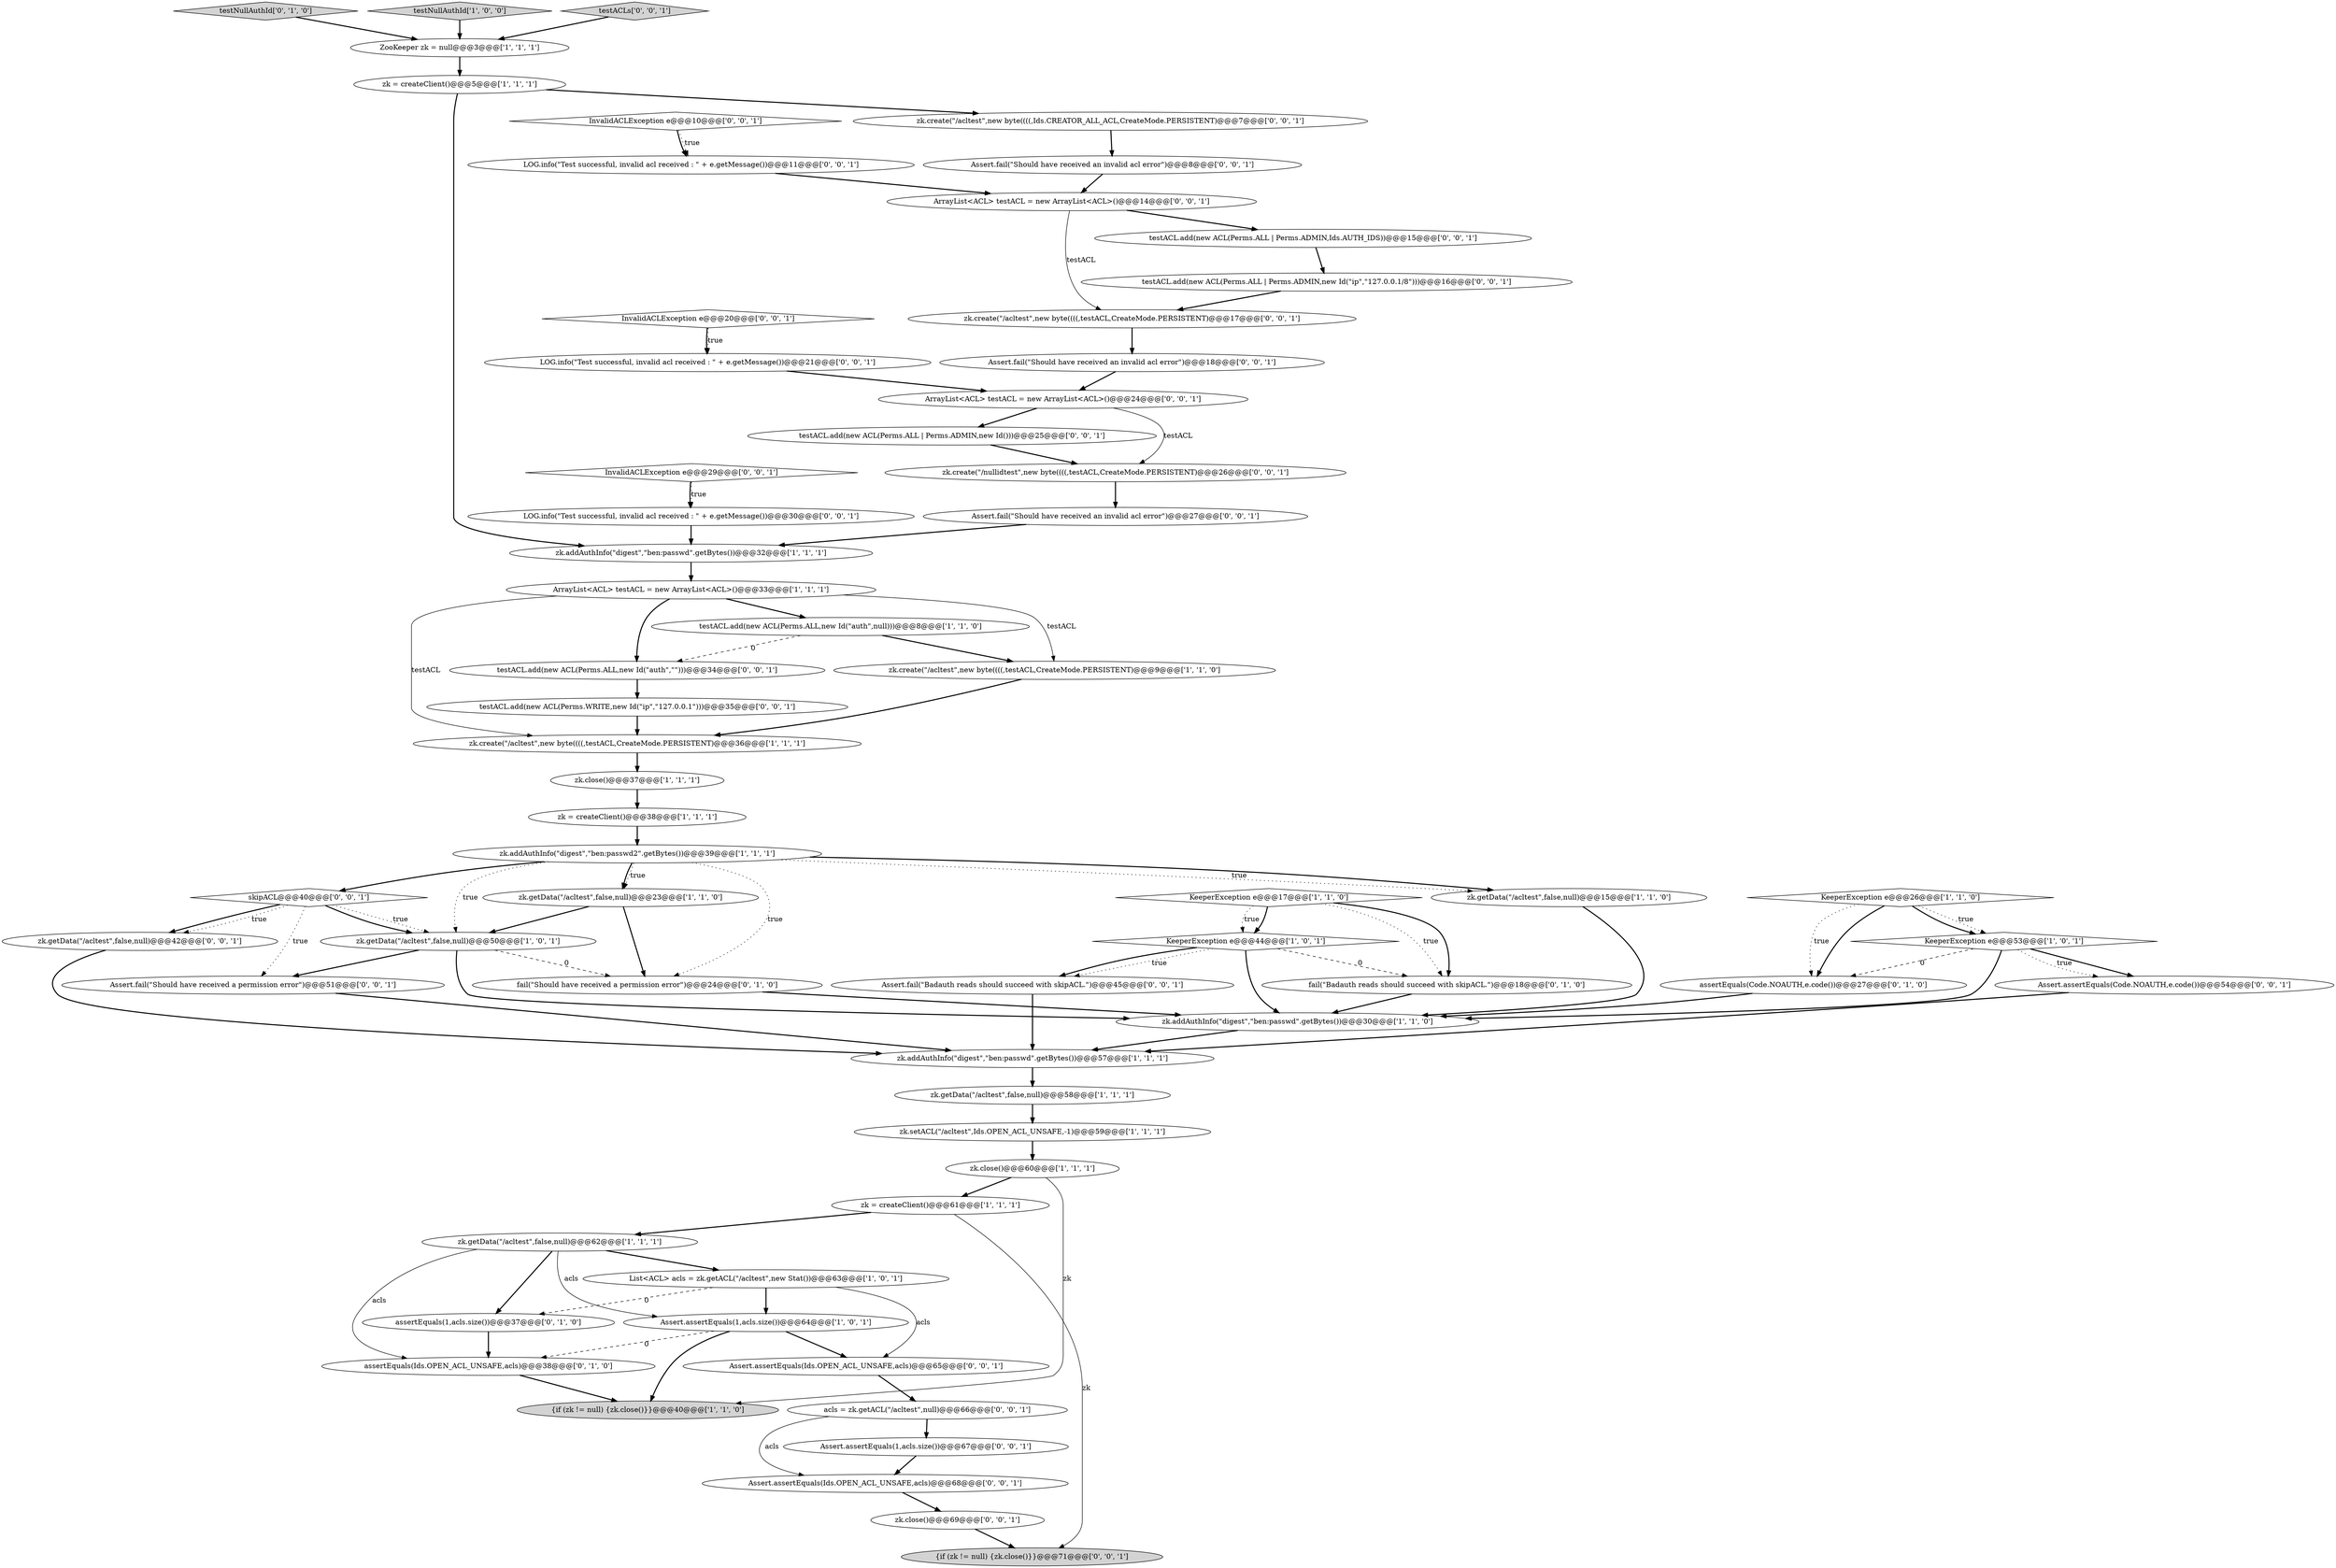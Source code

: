 digraph {
5 [style = filled, label = "zk.getData(\"/acltest\",false,null)@@@50@@@['1', '0', '1']", fillcolor = white, shape = ellipse image = "AAA0AAABBB1BBB"];
13 [style = filled, label = "zk.addAuthInfo(\"digest\",\"ben:passwd2\".getBytes())@@@39@@@['1', '1', '1']", fillcolor = white, shape = ellipse image = "AAA0AAABBB1BBB"];
49 [style = filled, label = "skipACL@@@40@@@['0', '0', '1']", fillcolor = white, shape = diamond image = "AAA0AAABBB3BBB"];
39 [style = filled, label = "testACL.add(new ACL(Perms.ALL | Perms.ADMIN,new Id()))@@@25@@@['0', '0', '1']", fillcolor = white, shape = ellipse image = "AAA0AAABBB3BBB"];
9 [style = filled, label = "zk.create(\"/acltest\",new byte((((,testACL,CreateMode.PERSISTENT)@@@36@@@['1', '1', '1']", fillcolor = white, shape = ellipse image = "AAA0AAABBB1BBB"];
44 [style = filled, label = "zk.getData(\"/acltest\",false,null)@@@42@@@['0', '0', '1']", fillcolor = white, shape = ellipse image = "AAA0AAABBB3BBB"];
3 [style = filled, label = "ArrayList<ACL> testACL = new ArrayList<ACL>()@@@33@@@['1', '1', '1']", fillcolor = white, shape = ellipse image = "AAA0AAABBB1BBB"];
33 [style = filled, label = "testNullAuthId['0', '1', '0']", fillcolor = lightgray, shape = diamond image = "AAA0AAABBB2BBB"];
10 [style = filled, label = "{if (zk != null) {zk.close()}}@@@40@@@['1', '1', '0']", fillcolor = lightgray, shape = ellipse image = "AAA0AAABBB1BBB"];
1 [style = filled, label = "zk = createClient()@@@38@@@['1', '1', '1']", fillcolor = white, shape = ellipse image = "AAA0AAABBB1BBB"];
47 [style = filled, label = "Assert.fail(\"Should have received an invalid acl error\")@@@8@@@['0', '0', '1']", fillcolor = white, shape = ellipse image = "AAA0AAABBB3BBB"];
53 [style = filled, label = "Assert.fail(\"Should have received a permission error\")@@@51@@@['0', '0', '1']", fillcolor = white, shape = ellipse image = "AAA0AAABBB3BBB"];
34 [style = filled, label = "zk.create(\"/acltest\",new byte((((,testACL,CreateMode.PERSISTENT)@@@17@@@['0', '0', '1']", fillcolor = white, shape = ellipse image = "AAA0AAABBB3BBB"];
6 [style = filled, label = "zk.addAuthInfo(\"digest\",\"ben:passwd\".getBytes())@@@32@@@['1', '1', '1']", fillcolor = white, shape = ellipse image = "AAA0AAABBB1BBB"];
21 [style = filled, label = "zk.getData(\"/acltest\",false,null)@@@15@@@['1', '1', '0']", fillcolor = white, shape = ellipse image = "AAA0AAABBB1BBB"];
52 [style = filled, label = "testACL.add(new ACL(Perms.WRITE,new Id(\"ip\",\"127.0.0.1\")))@@@35@@@['0', '0', '1']", fillcolor = white, shape = ellipse image = "AAA0AAABBB3BBB"];
23 [style = filled, label = "zk.create(\"/acltest\",new byte((((,testACL,CreateMode.PERSISTENT)@@@9@@@['1', '1', '0']", fillcolor = white, shape = ellipse image = "AAA0AAABBB1BBB"];
12 [style = filled, label = "Assert.assertEquals(1,acls.size())@@@64@@@['1', '0', '1']", fillcolor = white, shape = ellipse image = "AAA0AAABBB1BBB"];
8 [style = filled, label = "zk = createClient()@@@61@@@['1', '1', '1']", fillcolor = white, shape = ellipse image = "AAA0AAABBB1BBB"];
25 [style = filled, label = "KeeperException e@@@26@@@['1', '1', '0']", fillcolor = white, shape = diamond image = "AAA0AAABBB1BBB"];
16 [style = filled, label = "zk = createClient()@@@5@@@['1', '1', '1']", fillcolor = white, shape = ellipse image = "AAA0AAABBB1BBB"];
4 [style = filled, label = "KeeperException e@@@44@@@['1', '0', '1']", fillcolor = white, shape = diamond image = "AAA0AAABBB1BBB"];
22 [style = filled, label = "zk.getData(\"/acltest\",false,null)@@@58@@@['1', '1', '1']", fillcolor = white, shape = ellipse image = "AAA0AAABBB1BBB"];
29 [style = filled, label = "fail(\"Should have received a permission error\")@@@24@@@['0', '1', '0']", fillcolor = white, shape = ellipse image = "AAA1AAABBB2BBB"];
24 [style = filled, label = "testNullAuthId['1', '0', '0']", fillcolor = lightgray, shape = diamond image = "AAA0AAABBB1BBB"];
55 [style = filled, label = "testACL.add(new ACL(Perms.ALL,new Id(\"auth\",\"\")))@@@34@@@['0', '0', '1']", fillcolor = white, shape = ellipse image = "AAA0AAABBB3BBB"];
64 [style = filled, label = "LOG.info(\"Test successful, invalid acl received : \" + e.getMessage())@@@30@@@['0', '0', '1']", fillcolor = white, shape = ellipse image = "AAA0AAABBB3BBB"];
60 [style = filled, label = "ArrayList<ACL> testACL = new ArrayList<ACL>()@@@24@@@['0', '0', '1']", fillcolor = white, shape = ellipse image = "AAA0AAABBB3BBB"];
61 [style = filled, label = "Assert.fail(\"Should have received an invalid acl error\")@@@27@@@['0', '0', '1']", fillcolor = white, shape = ellipse image = "AAA0AAABBB3BBB"];
63 [style = filled, label = "acls = zk.getACL(\"/acltest\",null)@@@66@@@['0', '0', '1']", fillcolor = white, shape = ellipse image = "AAA0AAABBB3BBB"];
58 [style = filled, label = "testACLs['0', '0', '1']", fillcolor = lightgray, shape = diamond image = "AAA0AAABBB3BBB"];
56 [style = filled, label = "ArrayList<ACL> testACL = new ArrayList<ACL>()@@@14@@@['0', '0', '1']", fillcolor = white, shape = ellipse image = "AAA0AAABBB3BBB"];
30 [style = filled, label = "fail(\"Badauth reads should succeed with skipACL.\")@@@18@@@['0', '1', '0']", fillcolor = white, shape = ellipse image = "AAA1AAABBB2BBB"];
31 [style = filled, label = "assertEquals(Code.NOAUTH,e.code())@@@27@@@['0', '1', '0']", fillcolor = white, shape = ellipse image = "AAA1AAABBB2BBB"];
37 [style = filled, label = "Assert.assertEquals(Code.NOAUTH,e.code())@@@54@@@['0', '0', '1']", fillcolor = white, shape = ellipse image = "AAA0AAABBB3BBB"];
46 [style = filled, label = "zk.create(\"/nullidtest\",new byte((((,testACL,CreateMode.PERSISTENT)@@@26@@@['0', '0', '1']", fillcolor = white, shape = ellipse image = "AAA0AAABBB3BBB"];
50 [style = filled, label = "zk.close()@@@69@@@['0', '0', '1']", fillcolor = white, shape = ellipse image = "AAA0AAABBB3BBB"];
36 [style = filled, label = "testACL.add(new ACL(Perms.ALL | Perms.ADMIN,new Id(\"ip\",\"127.0.0.1/8\")))@@@16@@@['0', '0', '1']", fillcolor = white, shape = ellipse image = "AAA0AAABBB3BBB"];
43 [style = filled, label = "{if (zk != null) {zk.close()}}@@@71@@@['0', '0', '1']", fillcolor = lightgray, shape = ellipse image = "AAA0AAABBB3BBB"];
38 [style = filled, label = "Assert.fail(\"Badauth reads should succeed with skipACL.\")@@@45@@@['0', '0', '1']", fillcolor = white, shape = ellipse image = "AAA0AAABBB3BBB"];
45 [style = filled, label = "LOG.info(\"Test successful, invalid acl received : \" + e.getMessage())@@@11@@@['0', '0', '1']", fillcolor = white, shape = ellipse image = "AAA0AAABBB3BBB"];
17 [style = filled, label = "zk.close()@@@60@@@['1', '1', '1']", fillcolor = white, shape = ellipse image = "AAA0AAABBB1BBB"];
26 [style = filled, label = "zk.close()@@@37@@@['1', '1', '1']", fillcolor = white, shape = ellipse image = "AAA0AAABBB1BBB"];
27 [style = filled, label = "KeeperException e@@@53@@@['1', '0', '1']", fillcolor = white, shape = diamond image = "AAA0AAABBB1BBB"];
35 [style = filled, label = "InvalidACLException e@@@20@@@['0', '0', '1']", fillcolor = white, shape = diamond image = "AAA0AAABBB3BBB"];
20 [style = filled, label = "List<ACL> acls = zk.getACL(\"/acltest\",new Stat())@@@63@@@['1', '0', '1']", fillcolor = white, shape = ellipse image = "AAA0AAABBB1BBB"];
48 [style = filled, label = "Assert.fail(\"Should have received an invalid acl error\")@@@18@@@['0', '0', '1']", fillcolor = white, shape = ellipse image = "AAA0AAABBB3BBB"];
57 [style = filled, label = "testACL.add(new ACL(Perms.ALL | Perms.ADMIN,Ids.AUTH_IDS))@@@15@@@['0', '0', '1']", fillcolor = white, shape = ellipse image = "AAA0AAABBB3BBB"];
0 [style = filled, label = "zk.setACL(\"/acltest\",Ids.OPEN_ACL_UNSAFE,-1)@@@59@@@['1', '1', '1']", fillcolor = white, shape = ellipse image = "AAA0AAABBB1BBB"];
28 [style = filled, label = "assertEquals(Ids.OPEN_ACL_UNSAFE,acls)@@@38@@@['0', '1', '0']", fillcolor = white, shape = ellipse image = "AAA1AAABBB2BBB"];
51 [style = filled, label = "InvalidACLException e@@@29@@@['0', '0', '1']", fillcolor = white, shape = diamond image = "AAA0AAABBB3BBB"];
54 [style = filled, label = "LOG.info(\"Test successful, invalid acl received : \" + e.getMessage())@@@21@@@['0', '0', '1']", fillcolor = white, shape = ellipse image = "AAA0AAABBB3BBB"];
62 [style = filled, label = "Assert.assertEquals(1,acls.size())@@@67@@@['0', '0', '1']", fillcolor = white, shape = ellipse image = "AAA0AAABBB3BBB"];
18 [style = filled, label = "testACL.add(new ACL(Perms.ALL,new Id(\"auth\",null)))@@@8@@@['1', '1', '0']", fillcolor = white, shape = ellipse image = "AAA0AAABBB1BBB"];
15 [style = filled, label = "zk.addAuthInfo(\"digest\",\"ben:passwd\".getBytes())@@@57@@@['1', '1', '1']", fillcolor = white, shape = ellipse image = "AAA0AAABBB1BBB"];
59 [style = filled, label = "InvalidACLException e@@@10@@@['0', '0', '1']", fillcolor = white, shape = diamond image = "AAA0AAABBB3BBB"];
2 [style = filled, label = "zk.getData(\"/acltest\",false,null)@@@23@@@['1', '1', '0']", fillcolor = white, shape = ellipse image = "AAA0AAABBB1BBB"];
32 [style = filled, label = "assertEquals(1,acls.size())@@@37@@@['0', '1', '0']", fillcolor = white, shape = ellipse image = "AAA1AAABBB2BBB"];
19 [style = filled, label = "zk.getData(\"/acltest\",false,null)@@@62@@@['1', '1', '1']", fillcolor = white, shape = ellipse image = "AAA0AAABBB1BBB"];
7 [style = filled, label = "zk.addAuthInfo(\"digest\",\"ben:passwd\".getBytes())@@@30@@@['1', '1', '0']", fillcolor = white, shape = ellipse image = "AAA0AAABBB1BBB"];
41 [style = filled, label = "Assert.assertEquals(Ids.OPEN_ACL_UNSAFE,acls)@@@68@@@['0', '0', '1']", fillcolor = white, shape = ellipse image = "AAA0AAABBB3BBB"];
14 [style = filled, label = "ZooKeeper zk = null@@@3@@@['1', '1', '1']", fillcolor = white, shape = ellipse image = "AAA0AAABBB1BBB"];
40 [style = filled, label = "zk.create(\"/acltest\",new byte((((,Ids.CREATOR_ALL_ACL,CreateMode.PERSISTENT)@@@7@@@['0', '0', '1']", fillcolor = white, shape = ellipse image = "AAA0AAABBB3BBB"];
42 [style = filled, label = "Assert.assertEquals(Ids.OPEN_ACL_UNSAFE,acls)@@@65@@@['0', '0', '1']", fillcolor = white, shape = ellipse image = "AAA0AAABBB3BBB"];
11 [style = filled, label = "KeeperException e@@@17@@@['1', '1', '0']", fillcolor = white, shape = diamond image = "AAA0AAABBB1BBB"];
23->9 [style = bold, label=""];
13->29 [style = dotted, label="true"];
11->4 [style = bold, label=""];
27->7 [style = bold, label=""];
3->55 [style = bold, label=""];
5->53 [style = bold, label=""];
15->22 [style = bold, label=""];
20->32 [style = dashed, label="0"];
49->5 [style = dotted, label="true"];
12->10 [style = bold, label=""];
2->29 [style = bold, label=""];
30->7 [style = bold, label=""];
32->28 [style = bold, label=""];
49->53 [style = dotted, label="true"];
63->62 [style = bold, label=""];
16->6 [style = bold, label=""];
62->41 [style = bold, label=""];
17->8 [style = bold, label=""];
11->4 [style = dotted, label="true"];
9->26 [style = bold, label=""];
27->31 [style = dashed, label="0"];
24->14 [style = bold, label=""];
61->6 [style = bold, label=""];
20->42 [style = solid, label="acls"];
60->39 [style = bold, label=""];
16->40 [style = bold, label=""];
50->43 [style = bold, label=""];
40->47 [style = bold, label=""];
17->10 [style = solid, label="zk"];
56->34 [style = solid, label="testACL"];
48->60 [style = bold, label=""];
4->38 [style = dotted, label="true"];
11->30 [style = dotted, label="true"];
3->9 [style = solid, label="testACL"];
19->32 [style = bold, label=""];
51->64 [style = bold, label=""];
60->46 [style = solid, label="testACL"];
3->18 [style = bold, label=""];
34->48 [style = bold, label=""];
35->54 [style = bold, label=""];
63->41 [style = solid, label="acls"];
11->30 [style = bold, label=""];
25->27 [style = dotted, label="true"];
12->42 [style = bold, label=""];
47->56 [style = bold, label=""];
59->45 [style = bold, label=""];
26->1 [style = bold, label=""];
0->17 [style = bold, label=""];
29->7 [style = bold, label=""];
28->10 [style = bold, label=""];
49->44 [style = bold, label=""];
55->52 [style = bold, label=""];
44->15 [style = bold, label=""];
19->28 [style = solid, label="acls"];
25->27 [style = bold, label=""];
19->12 [style = solid, label="acls"];
20->12 [style = bold, label=""];
5->29 [style = dashed, label="0"];
5->7 [style = bold, label=""];
8->19 [style = bold, label=""];
1->13 [style = bold, label=""];
64->6 [style = bold, label=""];
59->45 [style = dotted, label="true"];
38->15 [style = bold, label=""];
4->7 [style = bold, label=""];
14->16 [style = bold, label=""];
3->23 [style = solid, label="testACL"];
22->0 [style = bold, label=""];
35->54 [style = dotted, label="true"];
27->37 [style = bold, label=""];
25->31 [style = dotted, label="true"];
8->43 [style = solid, label="zk"];
57->36 [style = bold, label=""];
6->3 [style = bold, label=""];
21->7 [style = bold, label=""];
33->14 [style = bold, label=""];
25->31 [style = bold, label=""];
7->15 [style = bold, label=""];
37->15 [style = bold, label=""];
46->61 [style = bold, label=""];
45->56 [style = bold, label=""];
52->9 [style = bold, label=""];
54->60 [style = bold, label=""];
18->23 [style = bold, label=""];
13->21 [style = dotted, label="true"];
4->38 [style = bold, label=""];
49->5 [style = bold, label=""];
12->28 [style = dashed, label="0"];
2->5 [style = bold, label=""];
49->44 [style = dotted, label="true"];
19->20 [style = bold, label=""];
41->50 [style = bold, label=""];
53->15 [style = bold, label=""];
58->14 [style = bold, label=""];
4->30 [style = dashed, label="0"];
56->57 [style = bold, label=""];
13->49 [style = bold, label=""];
13->2 [style = dotted, label="true"];
36->34 [style = bold, label=""];
42->63 [style = bold, label=""];
18->55 [style = dashed, label="0"];
51->64 [style = dotted, label="true"];
39->46 [style = bold, label=""];
13->5 [style = dotted, label="true"];
13->2 [style = bold, label=""];
27->37 [style = dotted, label="true"];
31->7 [style = bold, label=""];
13->21 [style = bold, label=""];
}

